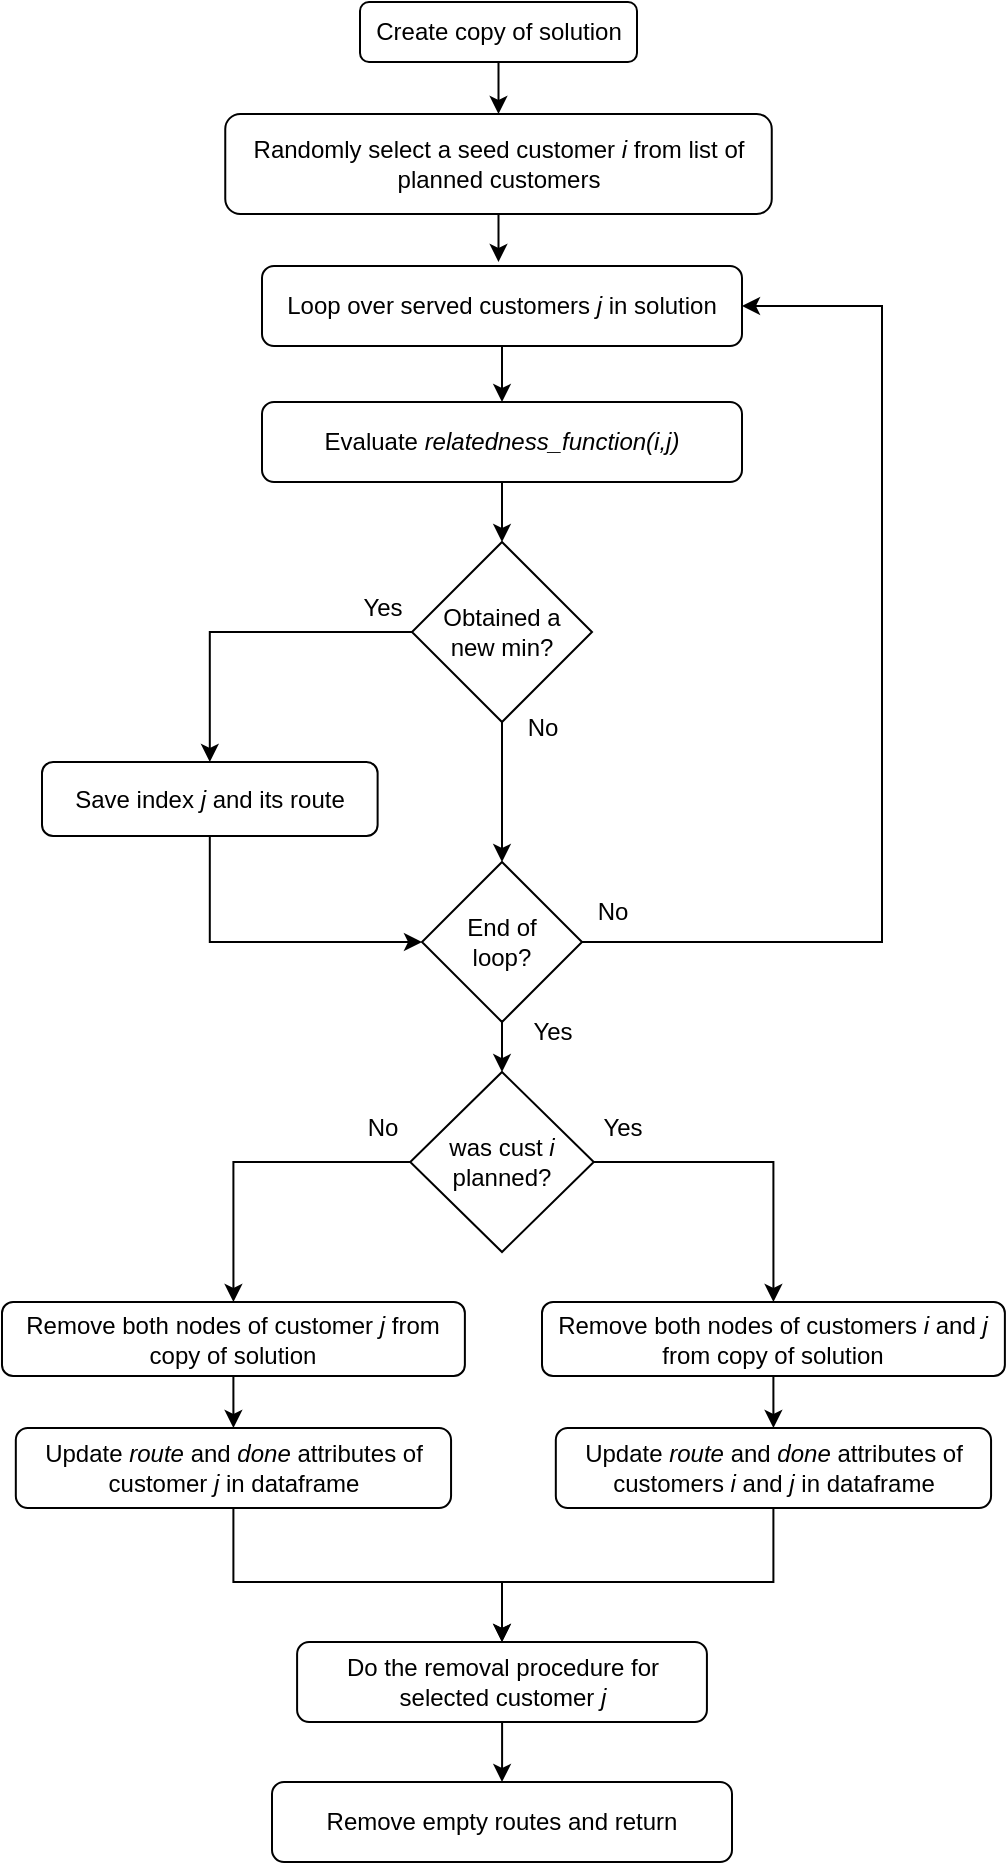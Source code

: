 <mxfile version="26.0.16">
  <diagram id="C5RBs43oDa-KdzZeNtuy" name="Page-1">
    <mxGraphModel dx="794" dy="1153" grid="1" gridSize="10" guides="1" tooltips="1" connect="1" arrows="1" fold="1" page="1" pageScale="1" pageWidth="827" pageHeight="1169" math="0" shadow="0">
      <root>
        <mxCell id="WIyWlLk6GJQsqaUBKTNV-0" />
        <mxCell id="WIyWlLk6GJQsqaUBKTNV-1" parent="WIyWlLk6GJQsqaUBKTNV-0" />
        <mxCell id="PELLuqCs5naIXxOrmulJ-6" style="edgeStyle=orthogonalEdgeStyle;rounded=0;orthogonalLoop=1;jettySize=auto;html=1;entryX=0.5;entryY=0;entryDx=0;entryDy=0;" parent="WIyWlLk6GJQsqaUBKTNV-1" source="WIyWlLk6GJQsqaUBKTNV-3" target="w9apprOF4AOWEV_3NA-S-0" edge="1">
          <mxGeometry relative="1" as="geometry" />
        </mxCell>
        <mxCell id="WIyWlLk6GJQsqaUBKTNV-3" value="&lt;font style=&quot;font-size: 12px;&quot;&gt;Create copy of solution&lt;/font&gt;" style="rounded=1;whiteSpace=wrap;html=1;fontSize=12;glass=0;strokeWidth=1;shadow=0;fillColor=none;" parent="WIyWlLk6GJQsqaUBKTNV-1" vertex="1">
          <mxGeometry x="319" y="50" width="138.5" height="30" as="geometry" />
        </mxCell>
        <mxCell id="Ax_Td3KGCdqjJiNzprw9-13" style="edgeStyle=orthogonalEdgeStyle;rounded=0;orthogonalLoop=1;jettySize=auto;html=1;entryX=0.5;entryY=0;entryDx=0;entryDy=0;" parent="WIyWlLk6GJQsqaUBKTNV-1" source="w9apprOF4AOWEV_3NA-S-0" edge="1">
          <mxGeometry relative="1" as="geometry">
            <mxPoint x="388.245" y="180" as="targetPoint" />
          </mxGeometry>
        </mxCell>
        <mxCell id="w9apprOF4AOWEV_3NA-S-0" value="Randomly select a seed customer&lt;i&gt; i &lt;/i&gt;from list of planned customers" style="rounded=1;whiteSpace=wrap;html=1;fillColor=none;" parent="WIyWlLk6GJQsqaUBKTNV-1" vertex="1">
          <mxGeometry x="251.63" y="106" width="273.25" height="50" as="geometry" />
        </mxCell>
        <mxCell id="w9apprOF4AOWEV_3NA-S-12" value="Remove both nodes of customer &lt;i&gt;j&lt;/i&gt; from copy of solution" style="rounded=1;whiteSpace=wrap;html=1;fillColor=none;" parent="WIyWlLk6GJQsqaUBKTNV-1" vertex="1">
          <mxGeometry x="140.0" y="700" width="231.44" height="37" as="geometry" />
        </mxCell>
        <mxCell id="YI5HNqCc5b8djM4Ka2MD-9" style="edgeStyle=orthogonalEdgeStyle;rounded=0;orthogonalLoop=1;jettySize=auto;html=1;exitX=0.5;exitY=1;exitDx=0;exitDy=0;entryX=0;entryY=0.5;entryDx=0;entryDy=0;" parent="WIyWlLk6GJQsqaUBKTNV-1" source="w9apprOF4AOWEV_3NA-S-17" target="YI5HNqCc5b8djM4Ka2MD-7" edge="1">
          <mxGeometry relative="1" as="geometry" />
        </mxCell>
        <mxCell id="w9apprOF4AOWEV_3NA-S-17" value="Save index &lt;i&gt;j &lt;/i&gt;and its route" style="rounded=1;whiteSpace=wrap;html=1;fillColor=none;" parent="WIyWlLk6GJQsqaUBKTNV-1" vertex="1">
          <mxGeometry x="160.0" y="430" width="167.81" height="37" as="geometry" />
        </mxCell>
        <mxCell id="PELLuqCs5naIXxOrmulJ-12" style="edgeStyle=orthogonalEdgeStyle;rounded=0;orthogonalLoop=1;jettySize=auto;html=1;entryX=0.5;entryY=0;entryDx=0;entryDy=0;" parent="WIyWlLk6GJQsqaUBKTNV-1" source="w9apprOF4AOWEV_3NA-S-12" target="UUrrPUcGa-4PxcQuql53-0" edge="1">
          <mxGeometry relative="1" as="geometry">
            <mxPoint x="254.52" y="750.253" as="targetPoint" />
          </mxGeometry>
        </mxCell>
        <mxCell id="UUrrPUcGa-4PxcQuql53-3" style="edgeStyle=orthogonalEdgeStyle;rounded=0;orthogonalLoop=1;jettySize=auto;html=1;entryX=0.5;entryY=0;entryDx=0;entryDy=0;" parent="WIyWlLk6GJQsqaUBKTNV-1" source="UUrrPUcGa-4PxcQuql53-0" edge="1">
          <mxGeometry relative="1" as="geometry">
            <Array as="points">
              <mxPoint x="256" y="840" />
              <mxPoint x="390" y="840" />
            </Array>
            <mxPoint x="390.0" y="870" as="targetPoint" />
          </mxGeometry>
        </mxCell>
        <mxCell id="UUrrPUcGa-4PxcQuql53-0" value="Update&lt;i&gt; route &lt;/i&gt;and &lt;i&gt;done&lt;/i&gt; attributes of customer &lt;i&gt;j&lt;/i&gt; in dataframe" style="rounded=1;whiteSpace=wrap;html=1;fillColor=none;" parent="WIyWlLk6GJQsqaUBKTNV-1" vertex="1">
          <mxGeometry x="146.91" y="763" width="217.62" height="40" as="geometry" />
        </mxCell>
        <mxCell id="YI5HNqCc5b8djM4Ka2MD-3" style="edgeStyle=orthogonalEdgeStyle;rounded=0;orthogonalLoop=1;jettySize=auto;html=1;exitX=0.5;exitY=1;exitDx=0;exitDy=0;entryX=0.5;entryY=0;entryDx=0;entryDy=0;" parent="WIyWlLk6GJQsqaUBKTNV-1" source="YI5HNqCc5b8djM4Ka2MD-0" target="YI5HNqCc5b8djM4Ka2MD-1" edge="1">
          <mxGeometry relative="1" as="geometry" />
        </mxCell>
        <mxCell id="YI5HNqCc5b8djM4Ka2MD-0" value="Loop over served customers &lt;i&gt;j&lt;/i&gt; in solution" style="rounded=1;whiteSpace=wrap;html=1;fillColor=none;" parent="WIyWlLk6GJQsqaUBKTNV-1" vertex="1">
          <mxGeometry x="270" y="182" width="240" height="40" as="geometry" />
        </mxCell>
        <mxCell id="YI5HNqCc5b8djM4Ka2MD-4" style="edgeStyle=orthogonalEdgeStyle;rounded=0;orthogonalLoop=1;jettySize=auto;html=1;exitX=0.5;exitY=1;exitDx=0;exitDy=0;" parent="WIyWlLk6GJQsqaUBKTNV-1" source="YI5HNqCc5b8djM4Ka2MD-1" edge="1">
          <mxGeometry relative="1" as="geometry">
            <mxPoint x="389.905" y="290.048" as="targetPoint" />
          </mxGeometry>
        </mxCell>
        <mxCell id="YI5HNqCc5b8djM4Ka2MD-5" style="edgeStyle=orthogonalEdgeStyle;rounded=0;orthogonalLoop=1;jettySize=auto;html=1;entryX=0.5;entryY=0;entryDx=0;entryDy=0;" parent="WIyWlLk6GJQsqaUBKTNV-1" source="YI5HNqCc5b8djM4Ka2MD-1" target="YI5HNqCc5b8djM4Ka2MD-2" edge="1">
          <mxGeometry relative="1" as="geometry" />
        </mxCell>
        <mxCell id="YI5HNqCc5b8djM4Ka2MD-1" value="Evaluate &lt;i&gt;relatedness_function(i,j)&lt;/i&gt;" style="rounded=1;whiteSpace=wrap;html=1;fillColor=none;" parent="WIyWlLk6GJQsqaUBKTNV-1" vertex="1">
          <mxGeometry x="270" y="250" width="240" height="40" as="geometry" />
        </mxCell>
        <mxCell id="YI5HNqCc5b8djM4Ka2MD-8" style="edgeStyle=orthogonalEdgeStyle;rounded=0;orthogonalLoop=1;jettySize=auto;html=1;exitX=0;exitY=0.5;exitDx=0;exitDy=0;entryX=0.5;entryY=0;entryDx=0;entryDy=0;" parent="WIyWlLk6GJQsqaUBKTNV-1" source="YI5HNqCc5b8djM4Ka2MD-2" target="w9apprOF4AOWEV_3NA-S-17" edge="1">
          <mxGeometry relative="1" as="geometry" />
        </mxCell>
        <mxCell id="YI5HNqCc5b8djM4Ka2MD-10" style="edgeStyle=orthogonalEdgeStyle;rounded=0;orthogonalLoop=1;jettySize=auto;html=1;exitX=0.5;exitY=1;exitDx=0;exitDy=0;entryX=0.5;entryY=0;entryDx=0;entryDy=0;" parent="WIyWlLk6GJQsqaUBKTNV-1" source="YI5HNqCc5b8djM4Ka2MD-2" target="YI5HNqCc5b8djM4Ka2MD-7" edge="1">
          <mxGeometry relative="1" as="geometry" />
        </mxCell>
        <mxCell id="YI5HNqCc5b8djM4Ka2MD-2" value="&lt;span&gt;&lt;span&gt;&lt;span&gt;Obtained a &lt;br&gt;new min?&lt;/span&gt;&lt;/span&gt;&lt;/span&gt;" style="rhombus;whiteSpace=wrap;html=1;fillColor=none;" parent="WIyWlLk6GJQsqaUBKTNV-1" vertex="1">
          <mxGeometry x="345" y="320" width="90" height="90" as="geometry" />
        </mxCell>
        <mxCell id="YI5HNqCc5b8djM4Ka2MD-13" style="edgeStyle=orthogonalEdgeStyle;rounded=0;orthogonalLoop=1;jettySize=auto;html=1;exitX=1;exitY=0.5;exitDx=0;exitDy=0;entryX=1;entryY=0.5;entryDx=0;entryDy=0;" parent="WIyWlLk6GJQsqaUBKTNV-1" source="YI5HNqCc5b8djM4Ka2MD-7" target="YI5HNqCc5b8djM4Ka2MD-0" edge="1">
          <mxGeometry relative="1" as="geometry">
            <Array as="points">
              <mxPoint x="580" y="520" />
              <mxPoint x="580" y="202" />
            </Array>
          </mxGeometry>
        </mxCell>
        <mxCell id="YI5HNqCc5b8djM4Ka2MD-19" style="edgeStyle=orthogonalEdgeStyle;rounded=0;orthogonalLoop=1;jettySize=auto;html=1;exitX=0.5;exitY=1;exitDx=0;exitDy=0;" parent="WIyWlLk6GJQsqaUBKTNV-1" source="YI5HNqCc5b8djM4Ka2MD-7" target="YI5HNqCc5b8djM4Ka2MD-18" edge="1">
          <mxGeometry relative="1" as="geometry" />
        </mxCell>
        <mxCell id="YI5HNqCc5b8djM4Ka2MD-7" value="End of &lt;br&gt;loop?" style="rhombus;whiteSpace=wrap;html=1;fillColor=none;" parent="WIyWlLk6GJQsqaUBKTNV-1" vertex="1">
          <mxGeometry x="350" y="480" width="80" height="80" as="geometry" />
        </mxCell>
        <mxCell id="YI5HNqCc5b8djM4Ka2MD-11" value="No" style="text;html=1;align=center;verticalAlign=middle;resizable=0;points=[];autosize=1;strokeColor=none;fillColor=none;" parent="WIyWlLk6GJQsqaUBKTNV-1" vertex="1">
          <mxGeometry x="390" y="398" width="40" height="30" as="geometry" />
        </mxCell>
        <mxCell id="YI5HNqCc5b8djM4Ka2MD-12" value="Yes" style="text;html=1;align=center;verticalAlign=middle;resizable=0;points=[];autosize=1;strokeColor=none;fillColor=none;" parent="WIyWlLk6GJQsqaUBKTNV-1" vertex="1">
          <mxGeometry x="310" y="338" width="40" height="30" as="geometry" />
        </mxCell>
        <mxCell id="YI5HNqCc5b8djM4Ka2MD-14" value="No" style="text;html=1;align=center;verticalAlign=middle;resizable=0;points=[];autosize=1;strokeColor=none;fillColor=none;" parent="WIyWlLk6GJQsqaUBKTNV-1" vertex="1">
          <mxGeometry x="424.85" y="490" width="40" height="30" as="geometry" />
        </mxCell>
        <mxCell id="YI5HNqCc5b8djM4Ka2MD-15" value="Yes" style="text;html=1;align=center;verticalAlign=middle;resizable=0;points=[];autosize=1;strokeColor=none;fillColor=none;" parent="WIyWlLk6GJQsqaUBKTNV-1" vertex="1">
          <mxGeometry x="395" y="550" width="40" height="30" as="geometry" />
        </mxCell>
        <mxCell id="YI5HNqCc5b8djM4Ka2MD-20" style="edgeStyle=orthogonalEdgeStyle;rounded=0;orthogonalLoop=1;jettySize=auto;html=1;exitX=0;exitY=0.5;exitDx=0;exitDy=0;entryX=0.5;entryY=0;entryDx=0;entryDy=0;" parent="WIyWlLk6GJQsqaUBKTNV-1" source="YI5HNqCc5b8djM4Ka2MD-18" target="w9apprOF4AOWEV_3NA-S-12" edge="1">
          <mxGeometry relative="1" as="geometry" />
        </mxCell>
        <mxCell id="YI5HNqCc5b8djM4Ka2MD-33" style="edgeStyle=orthogonalEdgeStyle;rounded=0;orthogonalLoop=1;jettySize=auto;html=1;exitX=1;exitY=0.5;exitDx=0;exitDy=0;entryX=0.5;entryY=0;entryDx=0;entryDy=0;" parent="WIyWlLk6GJQsqaUBKTNV-1" source="YI5HNqCc5b8djM4Ka2MD-18" target="YI5HNqCc5b8djM4Ka2MD-22" edge="1">
          <mxGeometry relative="1" as="geometry" />
        </mxCell>
        <mxCell id="YI5HNqCc5b8djM4Ka2MD-18" value="was cust &lt;i&gt;i&lt;br&gt;&lt;/i&gt;planned?" style="rhombus;whiteSpace=wrap;html=1;fillColor=none;" parent="WIyWlLk6GJQsqaUBKTNV-1" vertex="1">
          <mxGeometry x="344.13" y="585" width="91.75" height="90" as="geometry" />
        </mxCell>
        <mxCell id="YI5HNqCc5b8djM4Ka2MD-22" value="Remove both nodes of customers &lt;i&gt;i&lt;/i&gt; and &lt;i&gt;j&lt;/i&gt; from copy of solution" style="rounded=1;whiteSpace=wrap;html=1;fillColor=none;" parent="WIyWlLk6GJQsqaUBKTNV-1" vertex="1">
          <mxGeometry x="410" y="700" width="231.44" height="37" as="geometry" />
        </mxCell>
        <mxCell id="YI5HNqCc5b8djM4Ka2MD-26" style="edgeStyle=orthogonalEdgeStyle;rounded=0;orthogonalLoop=1;jettySize=auto;html=1;entryX=0.5;entryY=0;entryDx=0;entryDy=0;" parent="WIyWlLk6GJQsqaUBKTNV-1" source="YI5HNqCc5b8djM4Ka2MD-22" target="YI5HNqCc5b8djM4Ka2MD-29" edge="1">
          <mxGeometry relative="1" as="geometry">
            <mxPoint x="524.52" y="750.253" as="targetPoint" />
          </mxGeometry>
        </mxCell>
        <mxCell id="YI5HNqCc5b8djM4Ka2MD-28" style="edgeStyle=orthogonalEdgeStyle;rounded=0;orthogonalLoop=1;jettySize=auto;html=1;" parent="WIyWlLk6GJQsqaUBKTNV-1" source="YI5HNqCc5b8djM4Ka2MD-29" edge="1">
          <mxGeometry relative="1" as="geometry">
            <mxPoint x="390" y="870" as="targetPoint" />
            <Array as="points">
              <mxPoint x="526" y="840" />
              <mxPoint x="390" y="840" />
            </Array>
          </mxGeometry>
        </mxCell>
        <mxCell id="YI5HNqCc5b8djM4Ka2MD-29" value="Update&lt;i&gt; route &lt;/i&gt;and &lt;i&gt;done&lt;/i&gt; attributes of customers &lt;i&gt;i&lt;/i&gt; and &lt;i&gt;j&lt;/i&gt; in dataframe" style="rounded=1;whiteSpace=wrap;html=1;fillColor=none;" parent="WIyWlLk6GJQsqaUBKTNV-1" vertex="1">
          <mxGeometry x="416.91" y="763" width="217.62" height="40" as="geometry" />
        </mxCell>
        <mxCell id="YI5HNqCc5b8djM4Ka2MD-34" value="Yes" style="text;html=1;align=center;verticalAlign=middle;resizable=0;points=[];autosize=1;strokeColor=none;fillColor=none;" parent="WIyWlLk6GJQsqaUBKTNV-1" vertex="1">
          <mxGeometry x="430" y="598" width="40" height="30" as="geometry" />
        </mxCell>
        <mxCell id="YI5HNqCc5b8djM4Ka2MD-35" value="No" style="text;html=1;align=center;verticalAlign=middle;resizable=0;points=[];autosize=1;strokeColor=none;fillColor=none;" parent="WIyWlLk6GJQsqaUBKTNV-1" vertex="1">
          <mxGeometry x="310" y="598" width="40" height="30" as="geometry" />
        </mxCell>
        <mxCell id="uMBgwJhdj-BDwRjnpbFp-2" style="edgeStyle=orthogonalEdgeStyle;rounded=0;orthogonalLoop=1;jettySize=auto;html=1;entryX=0.5;entryY=0;entryDx=0;entryDy=0;" edge="1" parent="WIyWlLk6GJQsqaUBKTNV-1" source="uMBgwJhdj-BDwRjnpbFp-0" target="uMBgwJhdj-BDwRjnpbFp-1">
          <mxGeometry relative="1" as="geometry" />
        </mxCell>
        <mxCell id="uMBgwJhdj-BDwRjnpbFp-0" value="Do the removal procedure for selected customer &lt;i&gt;j&lt;/i&gt;" style="rounded=1;whiteSpace=wrap;html=1;fillColor=none;" vertex="1" parent="WIyWlLk6GJQsqaUBKTNV-1">
          <mxGeometry x="287.55" y="870" width="204.91" height="40" as="geometry" />
        </mxCell>
        <mxCell id="uMBgwJhdj-BDwRjnpbFp-1" value="Remove empty routes and return" style="rounded=1;whiteSpace=wrap;html=1;fillColor=none;" vertex="1" parent="WIyWlLk6GJQsqaUBKTNV-1">
          <mxGeometry x="275" y="940" width="230" height="40" as="geometry" />
        </mxCell>
      </root>
    </mxGraphModel>
  </diagram>
</mxfile>
